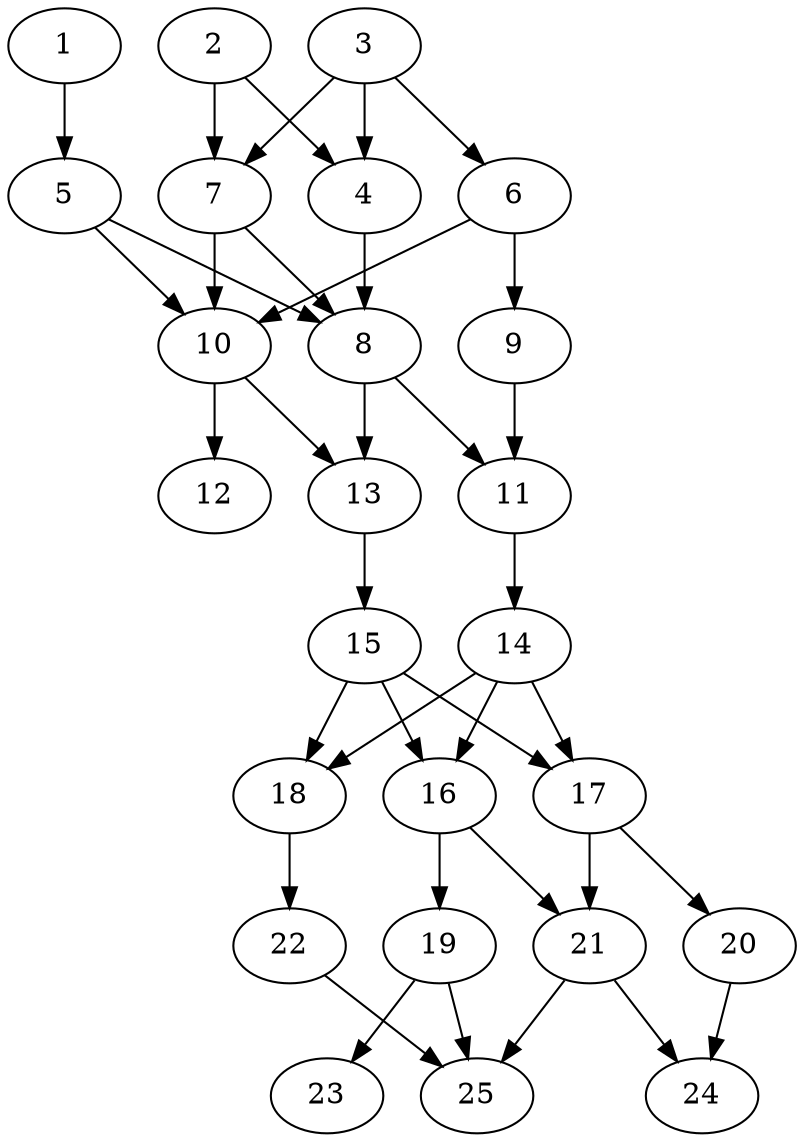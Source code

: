 // DAG automatically generated by daggen at Thu Oct  3 14:00:39 2019
// ./daggen --dot -n 25 --ccr 0.3 --fat 0.5 --regular 0.7 --density 0.6 --mindata 5242880 --maxdata 52428800 
digraph G {
  1 [size="80947200", alpha="0.08", expect_size="24284160"] 
  1 -> 5 [size ="24284160"]
  2 [size="31522133", alpha="0.07", expect_size="9456640"] 
  2 -> 4 [size ="9456640"]
  2 -> 7 [size ="9456640"]
  3 [size="49793707", alpha="0.10", expect_size="14938112"] 
  3 -> 4 [size ="14938112"]
  3 -> 6 [size ="14938112"]
  3 -> 7 [size ="14938112"]
  4 [size="111796907", alpha="0.07", expect_size="33539072"] 
  4 -> 8 [size ="33539072"]
  5 [size="71505920", alpha="0.19", expect_size="21451776"] 
  5 -> 8 [size ="21451776"]
  5 -> 10 [size ="21451776"]
  6 [size="62167040", alpha="0.17", expect_size="18650112"] 
  6 -> 9 [size ="18650112"]
  6 -> 10 [size ="18650112"]
  7 [size="152876373", alpha="0.03", expect_size="45862912"] 
  7 -> 8 [size ="45862912"]
  7 -> 10 [size ="45862912"]
  8 [size="106881707", alpha="0.07", expect_size="32064512"] 
  8 -> 11 [size ="32064512"]
  8 -> 13 [size ="32064512"]
  9 [size="70475093", alpha="0.16", expect_size="21142528"] 
  9 -> 11 [size ="21142528"]
  10 [size="73608533", alpha="0.13", expect_size="22082560"] 
  10 -> 12 [size ="22082560"]
  10 -> 13 [size ="22082560"]
  11 [size="88698880", alpha="0.02", expect_size="26609664"] 
  11 -> 14 [size ="26609664"]
  12 [size="150865920", alpha="0.02", expect_size="45259776"] 
  13 [size="48455680", alpha="0.15", expect_size="14536704"] 
  13 -> 15 [size ="14536704"]
  14 [size="123409067", alpha="0.17", expect_size="37022720"] 
  14 -> 16 [size ="37022720"]
  14 -> 17 [size ="37022720"]
  14 -> 18 [size ="37022720"]
  15 [size="21210453", alpha="0.05", expect_size="6363136"] 
  15 -> 16 [size ="6363136"]
  15 -> 17 [size ="6363136"]
  15 -> 18 [size ="6363136"]
  16 [size="172916053", alpha="0.11", expect_size="51874816"] 
  16 -> 19 [size ="51874816"]
  16 -> 21 [size ="51874816"]
  17 [size="148507307", alpha="0.12", expect_size="44552192"] 
  17 -> 20 [size ="44552192"]
  17 -> 21 [size ="44552192"]
  18 [size="172694187", alpha="0.03", expect_size="51808256"] 
  18 -> 22 [size ="51808256"]
  19 [size="71649280", alpha="0.01", expect_size="21494784"] 
  19 -> 23 [size ="21494784"]
  19 -> 25 [size ="21494784"]
  20 [size="37512533", alpha="0.09", expect_size="11253760"] 
  20 -> 24 [size ="11253760"]
  21 [size="138676907", alpha="0.04", expect_size="41603072"] 
  21 -> 24 [size ="41603072"]
  21 -> 25 [size ="41603072"]
  22 [size="152924160", alpha="0.02", expect_size="45877248"] 
  22 -> 25 [size ="45877248"]
  23 [size="171209387", alpha="0.03", expect_size="51362816"] 
  24 [size="132000427", alpha="0.17", expect_size="39600128"] 
  25 [size="106458453", alpha="0.17", expect_size="31937536"] 
}
